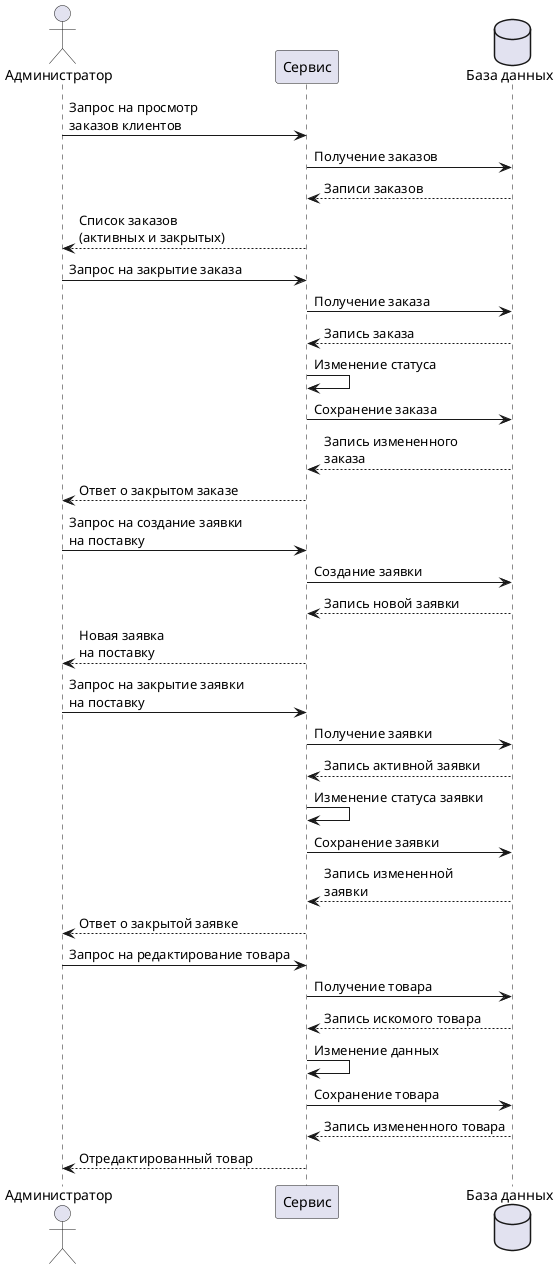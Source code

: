 @startuml Диаграмма последовательностей для администратора
    actor Администратор as Admin
    participant Сервис as Service
    database "База данных" as Db

    Admin -> Service: Запрос на просмотр\nзаказов клиентов
    Service -> Db: Получение заказов
    Service <-- Db: Записи заказов
    Admin <-- Service: Список заказов\n(активных и закрытых)

    Admin -> Service: Запрос на закрытие заказа
    Service -> Db: Получение заказа
    Service <-- Db: Запись заказа
    Service -> Service: Изменение статуса
    Service -> Db: Сохранение заказа
    Service <-- Db: Запись измененного\nзаказа
    Admin <-- Service: Ответ о закрытом заказе

    Admin -> Service: Запрос на создание заявки\nна поставку
    Service -> Db: Создание заявки
    Service <-- Db: Запись новой заявки
    Admin <-- Service: Новая заявка\nна поставку

    Admin -> Service: Запрос на закрытие заявки\nна поставку
    Service -> Db: Получение заявки
    Service <-- Db: Запись активной заявки
    Service -> Service: Изменение статуса заявки
    Service -> Db: Сохранение заявки
    Service <-- Db: Запись измененной\nзаявки
    Admin <-- Service: Ответ о закрытой заявке

    Admin -> Service: Запрос на редактирование товара
    Service -> Db: Получение товара
    Service <-- Db: Запись искомого товара
    Service -> Service: Изменение данных
    Service -> Db: Сохранение товара
    Service <-- Db: Запись измененного товара
    Admin <-- Service: Отредактированный товар
@enduml

